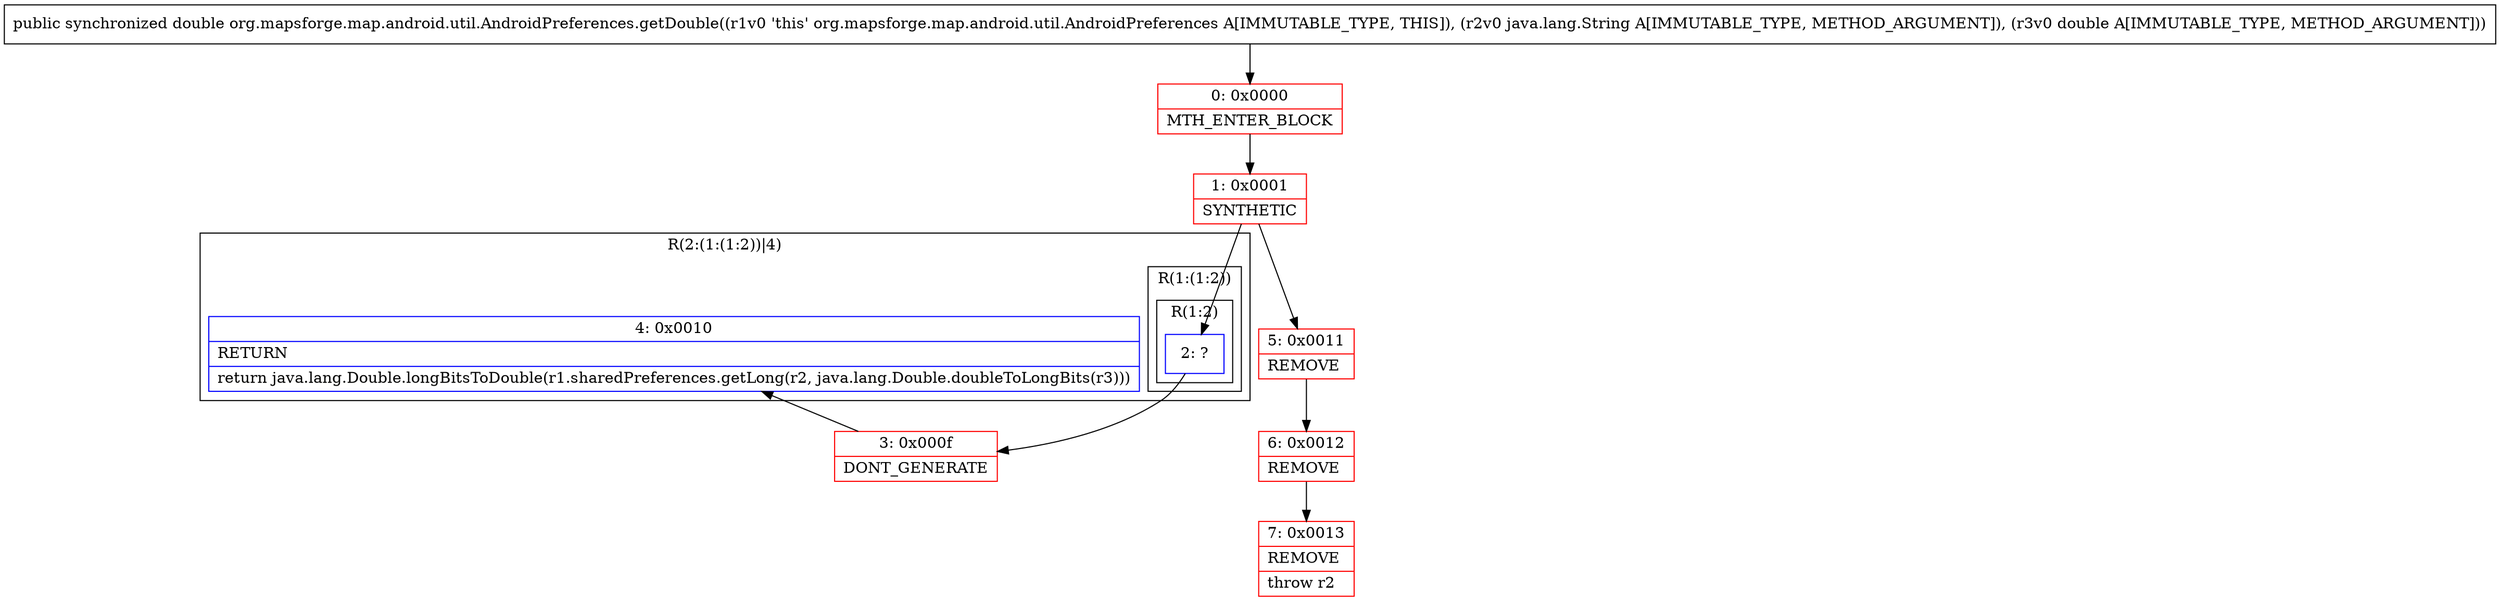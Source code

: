 digraph "CFG fororg.mapsforge.map.android.util.AndroidPreferences.getDouble(Ljava\/lang\/String;D)D" {
subgraph cluster_Region_1978257652 {
label = "R(2:(1:(1:2))|4)";
node [shape=record,color=blue];
subgraph cluster_Region_2096508800 {
label = "R(1:(1:2))";
node [shape=record,color=blue];
subgraph cluster_Region_710933665 {
label = "R(1:2)";
node [shape=record,color=blue];
Node_2 [shape=record,label="{2\:\ ?}"];
}
}
Node_4 [shape=record,label="{4\:\ 0x0010|RETURN\l|return java.lang.Double.longBitsToDouble(r1.sharedPreferences.getLong(r2, java.lang.Double.doubleToLongBits(r3)))\l}"];
}
Node_0 [shape=record,color=red,label="{0\:\ 0x0000|MTH_ENTER_BLOCK\l}"];
Node_1 [shape=record,color=red,label="{1\:\ 0x0001|SYNTHETIC\l}"];
Node_3 [shape=record,color=red,label="{3\:\ 0x000f|DONT_GENERATE\l}"];
Node_5 [shape=record,color=red,label="{5\:\ 0x0011|REMOVE\l}"];
Node_6 [shape=record,color=red,label="{6\:\ 0x0012|REMOVE\l}"];
Node_7 [shape=record,color=red,label="{7\:\ 0x0013|REMOVE\l|throw r2\l}"];
MethodNode[shape=record,label="{public synchronized double org.mapsforge.map.android.util.AndroidPreferences.getDouble((r1v0 'this' org.mapsforge.map.android.util.AndroidPreferences A[IMMUTABLE_TYPE, THIS]), (r2v0 java.lang.String A[IMMUTABLE_TYPE, METHOD_ARGUMENT]), (r3v0 double A[IMMUTABLE_TYPE, METHOD_ARGUMENT])) }"];
MethodNode -> Node_0;
Node_2 -> Node_3;
Node_0 -> Node_1;
Node_1 -> Node_2;
Node_1 -> Node_5;
Node_3 -> Node_4;
Node_5 -> Node_6;
Node_6 -> Node_7;
}

